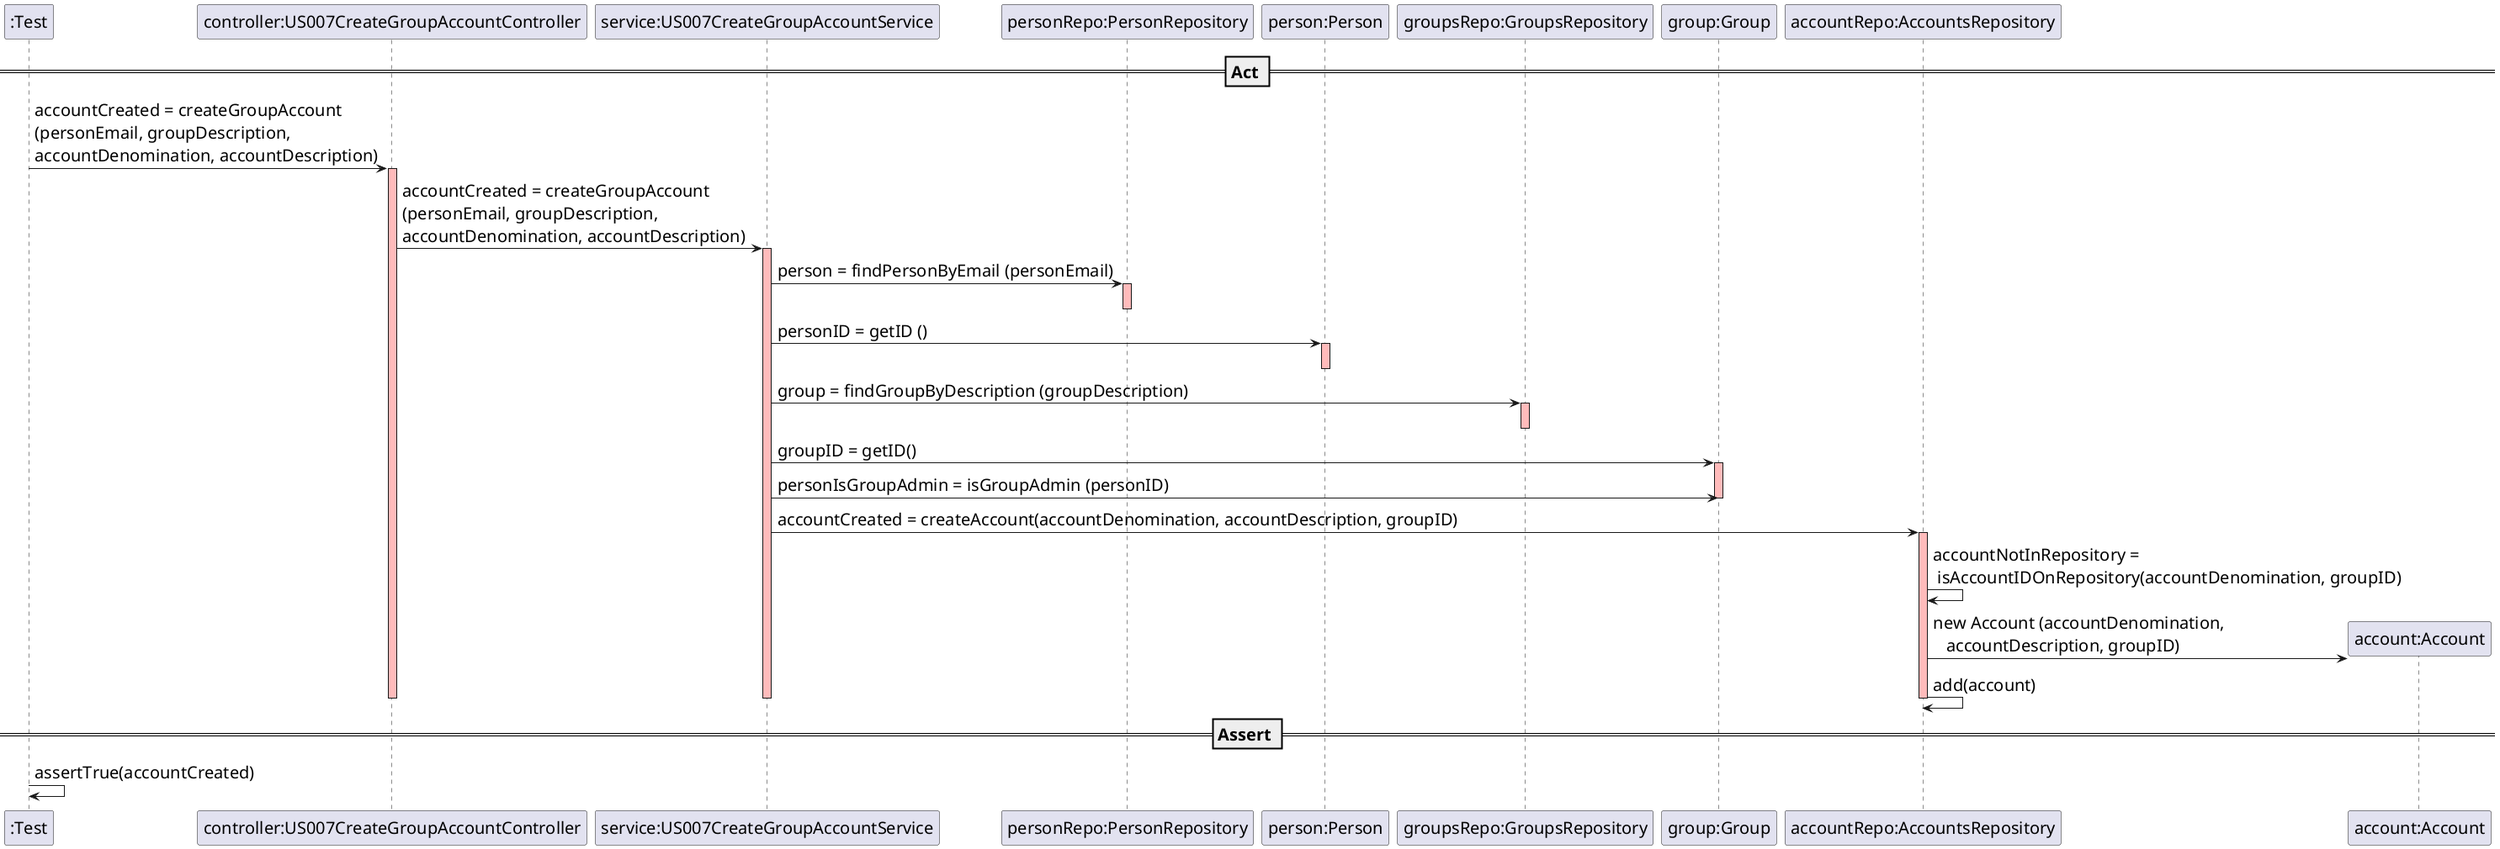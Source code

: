 @startuml
skinparam DefaultFontSize 20

participant ":Test"
participant "controller:US007CreateGroupAccountController"
participant "service:US007CreateGroupAccountService"
participant "personRepo:PersonRepository"
participant "person:Person"
participant "groupsRepo:GroupsRepository"
participant "group:Group"
participant "accountRepo:AccountsRepository"
participant "account:Account"

== Act ==

":Test" -> "controller:US007CreateGroupAccountController" : accountCreated = createGroupAccount\n(personEmail, groupDescription, \naccountDenomination, accountDescription)
activate "controller:US007CreateGroupAccountController"  #FFBBBB

"controller:US007CreateGroupAccountController" -> "service:US007CreateGroupAccountService" : accountCreated = createGroupAccount\n(personEmail, groupDescription, \naccountDenomination, accountDescription)
activate "service:US007CreateGroupAccountService"  #FFBBBB

"service:US007CreateGroupAccountService" -> "personRepo:PersonRepository" : person = findPersonByEmail (personEmail)
activate "personRepo:PersonRepository"  #FFBBBB
deactivate "personRepo:PersonRepository"  #FFBBBB

"service:US007CreateGroupAccountService" -> "person:Person" : personID = getID ()
activate "person:Person"  #FFBBBB
deactivate "person:Person"  #FFBBBB

"service:US007CreateGroupAccountService" -> "groupsRepo:GroupsRepository" : group = findGroupByDescription (groupDescription)
activate "groupsRepo:GroupsRepository"  #FFBBBB
deactivate "groupsRepo:GroupsRepository"  #FFBBBB

"service:US007CreateGroupAccountService" -> "group:Group" : groupID = getID()
activate "group:Group" #FFBBBB
"service:US007CreateGroupAccountService" -> "group:Group" : personIsGroupAdmin = isGroupAdmin (personID)
deactivate "group:Group" #FFBBBB



"service:US007CreateGroupAccountService" -> "accountRepo:AccountsRepository" : accountCreated = createAccount(accountDenomination, accountDescription, groupID)
activate "accountRepo:AccountsRepository" #FFBBBB

"accountRepo:AccountsRepository" -> "accountRepo:AccountsRepository" : accountNotInRepository = \n isAccountIDOnRepository(accountDenomination, groupID)


create "account:Account"
"accountRepo:AccountsRepository" -> "account:Account" : new Account (accountDenomination, \n   accountDescription, groupID)
"accountRepo:AccountsRepository" -> "accountRepo:AccountsRepository" : add(account)

deactivate "accountRepo:AccountsRepository" #FFBBBB
deactivate "group:Group" #FFBBBB
deactivate "personRepo:PersonRepository" #FFBBBB
deactivate "groupsRepo:GroupsRepository" #FFBBBB
deactivate "service:US007CreateGroupAccountService"  #FFBBBB
deactivate "controller:US007CreateGroupAccountController" #FFBBBB

== Assert ==

":Test" -> ":Test" : assertTrue(accountCreated)

@enduml